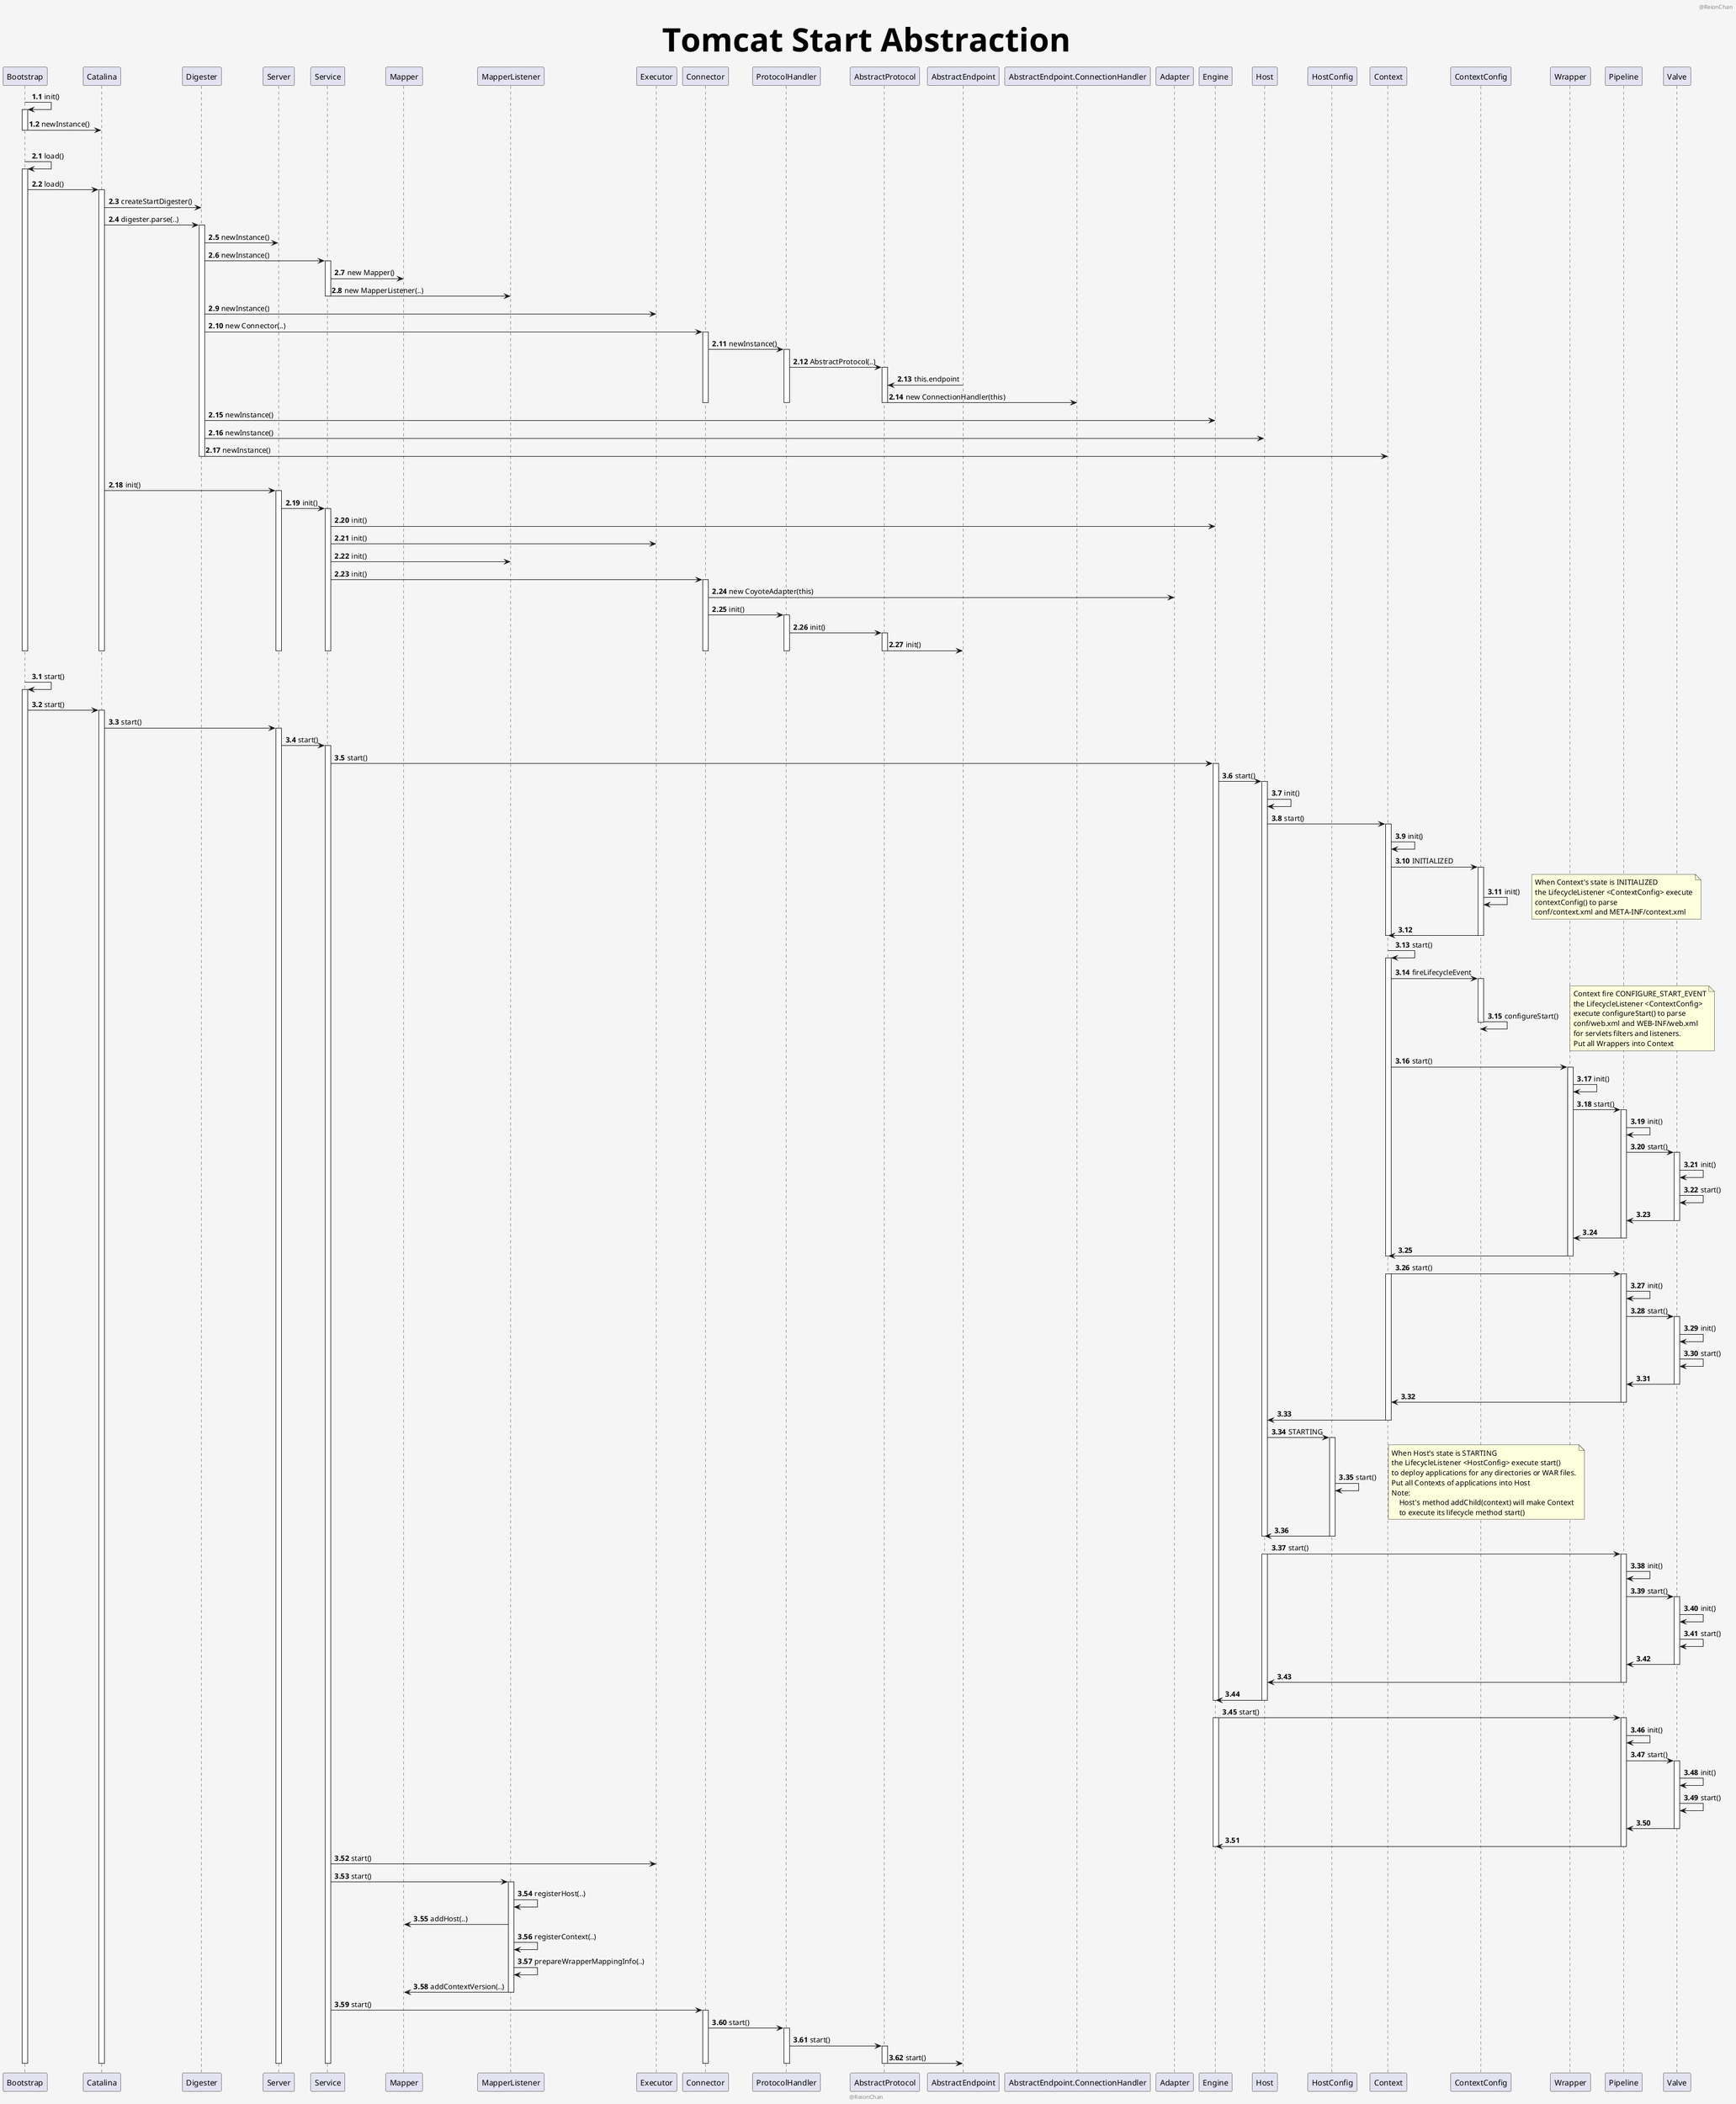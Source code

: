 @startuml

header "@ReionChan"
footer "@ReionChan"

skinparam backgroundColor WhiteSmoke

title "<font size=58>Tomcat Start Abstraction"
participant Bootstrap
participant Catalina
participant Digester
participant Server
participant Service
participant Mapper
participant MapperListener
participant Executor
participant Connector
participant ProtocolHandler
participant AbstractProtocol
participant AbstractEndpoint
participant AbstractEndpoint.ConnectionHandler
participant Adapter
participant Engine
participant Host
participant HostConfig
participant Context
participant ContextConfig
participant Wrapper
participant Pipeline
participant Valve


' init
autonumber 1.1
Bootstrap -> Bootstrap : init()
activate Bootstrap
Bootstrap -> Catalina : newInstance()
deactivate Bootstrap
||30||

' load
autonumber 2.1
Bootstrap -> Bootstrap : load()
activate Bootstrap
Bootstrap -> Catalina : load()
activate Catalina
Catalina -> Digester : createStartDigester()
Catalina -> Digester : digester.parse(..)
activate Digester
Digester -> Server : newInstance()
Digester -> Service : newInstance()
activate Service
Service -> Mapper : new Mapper()
Service -> MapperListener : new MapperListener(..)
deactivate Service
Digester -> Executor : newInstance()
Digester -> Connector : new Connector(..)
activate Connector
Connector -> ProtocolHandler : newInstance()
activate ProtocolHandler
ProtocolHandler -> AbstractProtocol : AbstractProtocol(..)
activate AbstractProtocol
AbstractProtocol <- AbstractEndpoint : this.endpoint
AbstractProtocol -> AbstractEndpoint.ConnectionHandler : new ConnectionHandler(this)
deactivate AbstractProtocol
deactivate ProtocolHandler
deactivate Connector
Digester -> Engine : newInstance()
Digester -> Host : newInstance()
Digester -> Context : newInstance()
deactivate Digester
||30||

' catalina init
Catalina -> Server : init()
activate Server
Server -> Service : init()
activate Service
Service -> Engine : init()
Service -> Executor : init()
Service -> MapperListener : init()
Service -> Connector : init()
activate Connector
Connector -> Adapter : new CoyoteAdapter(this)
Connector -> ProtocolHandler : init()
activate ProtocolHandler
ProtocolHandler -> AbstractProtocol : init()
activate AbstractProtocol
AbstractProtocol -> AbstractEndpoint : init()
deactivate AbstractProtocol
deactivate ProtocolHandler
deactivate Connector
deactivate Service
deactivate Server
deactivate Catalina
deactivate Bootstrap
||30||

' start
autonumber 3.1
Bootstrap -> Bootstrap : start()
activate Bootstrap
Bootstrap -> Catalina : start()
activate Catalina
Catalina -> Server : start()
activate Server
Server  -> Service : start()
activate Service
Service -> Engine : start()
activate Engine
Engine -> Host : start()
activate Host
Host -> Host : init()
Host -> Context : start()
activate Context
Context -> Context : init()
Context -> ContextConfig : INITIALIZED
activate ContextConfig
ContextConfig -> ContextConfig : init()
note right
When Context's state is INITIALIZED
the LifecycleListener <ContextConfig> execute
contextConfig() to parse
conf/context.xml and META-INF/context.xml
end note
ContextConfig -> Context
deactivate ContextConfig
deactivate Context
Context -> Context : start()
activate Context
Context -> ContextConfig : fireLifecycleEvent
activate ContextConfig
ContextConfig -> ContextConfig : configureStart()
note right
Context fire CONFIGURE_START_EVENT
the LifecycleListener <ContextConfig>
execute configureStart() to parse
conf/web.xml and WEB-INF/web.xml
for servlets filters and listeners.
Put all Wrappers into Context
end note
deactivate ContextConfig
Context -> Wrapper : start()
activate Wrapper
Wrapper -> Wrapper : init()
Wrapper -> Pipeline : start()
activate Pipeline
Pipeline -> Pipeline : init()

' Pipeline
Pipeline -> Valve : start()
activate Valve
Valve -> Valve : init()
Valve -> Valve : start()
Valve -> Pipeline
deactivate Valve
Pipeline -> Wrapper
deactivate Pipeline
Wrapper -> Context
deactivate Wrapper
deactivate Context

' Context Pipeline
Context -> Pipeline : start()
activate Context
activate Pipeline
Pipeline -> Pipeline : init()
Pipeline -> Valve : start()
activate Valve
Valve -> Valve : init()
Valve -> Valve : start()
Valve -> Pipeline
deactivate Valve
Pipeline -> Context
deactivate Pipeline
Context -> Host
deactivate Context
Host -> HostConfig : STARTING
activate HostConfig
HostConfig -> HostConfig : start()
note right
When Host's state is STARTING
the LifecycleListener <HostConfig> execute start()
to deploy applications for any directories or WAR files.
Put all Contexts of applications into Host
Note:
    Host's method addChild(context) will make Context
    to execute its lifecycle method start()
end note
HostConfig -> Host
deactivate HostConfig
deactivate Host

' Host Pipeline
Host -> Pipeline : start()
activate Host
activate Pipeline
Pipeline -> Pipeline : init()
Pipeline -> Valve : start()
activate Valve
Valve -> Valve : init()
Valve -> Valve : start()
Valve -> Pipeline
deactivate Valve
Pipeline -> Host
deactivate Pipeline
Host -> Engine
deactivate Host
deactivate Engine

' Engine Pipeline
Engine -> Pipeline : start()
activate Engine
activate Pipeline
Pipeline -> Pipeline : init()
Pipeline -> Valve : start()
activate Valve
Valve -> Valve : init()
Valve -> Valve : start()
Valve -> Pipeline
deactivate Valve
Pipeline -> Engine
deactivate Pipeline
deactivate Engine

Service -> Executor : start()
Service -> MapperListener : start()
activate MapperListener
MapperListener -> MapperListener : registerHost(..)
MapperListener -> Mapper : addHost(..)
MapperListener -> MapperListener : registerContext(..)
MapperListener -> MapperListener : prepareWrapperMappingInfo(..)
MapperListener -> Mapper : addContextVersion(..)
deactivate MapperListener
Service -> Connector : start()
activate Connector
Connector -> ProtocolHandler : start()
activate ProtocolHandler
ProtocolHandler -> AbstractProtocol : start()
activate AbstractProtocol
AbstractProtocol -> AbstractEndpoint : start()
deactivate AbstractProtocol
deactivate ProtocolHandler
deactivate Connector
deactivate Service
deactivate Server
deactivate Catalina
deactivate Bootstrap

@enduml